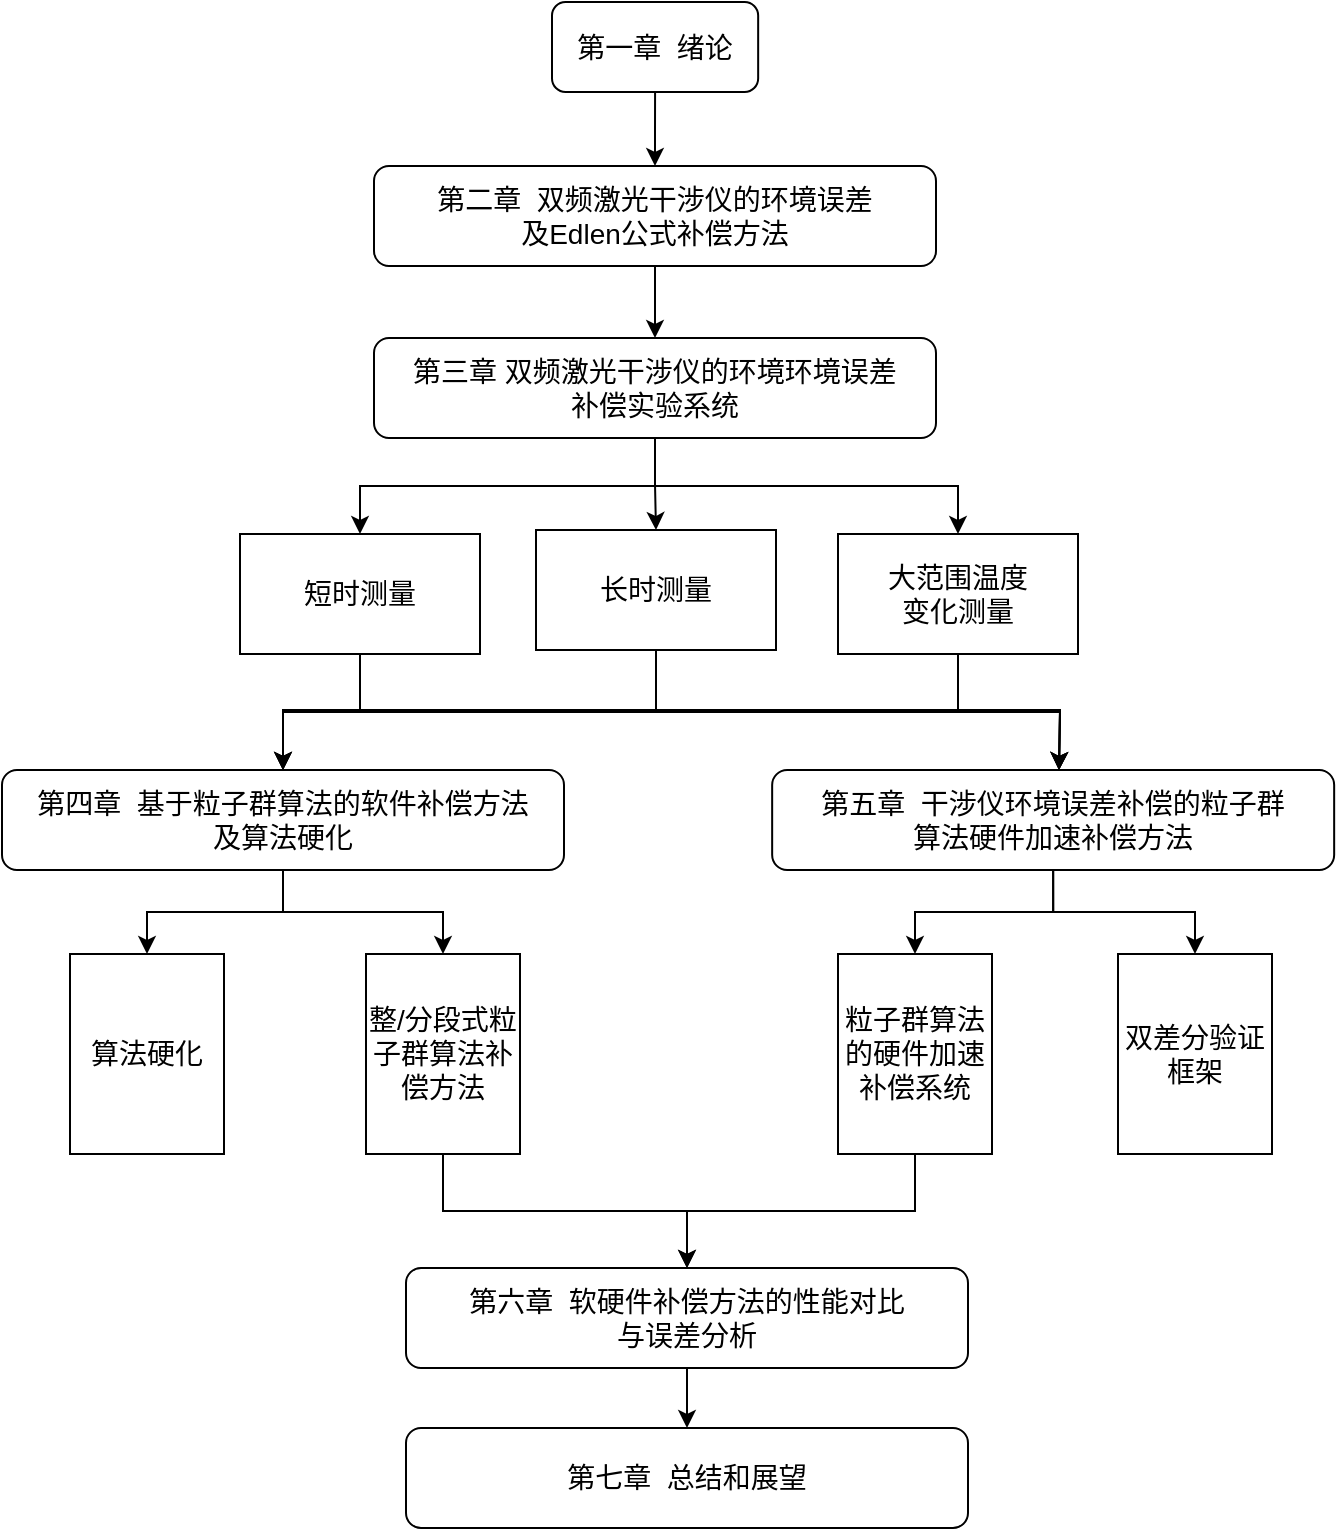 <mxfile version="15.8.4" type="device"><diagram id="IZWY_L6Moki7tL3qVHoj" name="第 1 页"><mxGraphModel dx="1102" dy="865" grid="0" gridSize="10" guides="1" tooltips="1" connect="1" arrows="1" fold="1" page="1" pageScale="1" pageWidth="2336" pageHeight="1654" background="none" math="0" shadow="0"><root><mxCell id="0"/><mxCell id="1" parent="0"/><mxCell id="h0LhXRjk22PsPYBkjhjR-30" style="edgeStyle=orthogonalEdgeStyle;rounded=0;orthogonalLoop=1;jettySize=auto;html=1;exitX=0.5;exitY=1;exitDx=0;exitDy=0;fontSize=14;fontColor=#000000;" parent="1" source="XDiGXptsyAg5Rp3VPK1r-1" target="h0LhXRjk22PsPYBkjhjR-1" edge="1"><mxGeometry relative="1" as="geometry"/></mxCell><mxCell id="XDiGXptsyAg5Rp3VPK1r-1" value="&lt;font style=&quot;font-size: 14px&quot;&gt;&lt;font style=&quot;font-size: 14px&quot;&gt;&lt;font style=&quot;font-size: 14px&quot;&gt;第一章&amp;nbsp; 绪论&lt;/font&gt;&lt;/font&gt;&lt;/font&gt;" style="rounded=1;whiteSpace=wrap;html=1;container=0;" parent="1" vertex="1"><mxGeometry x="450" y="31" width="103.08" height="45" as="geometry"/></mxCell><mxCell id="h0LhXRjk22PsPYBkjhjR-29" style="edgeStyle=orthogonalEdgeStyle;rounded=0;orthogonalLoop=1;jettySize=auto;html=1;exitX=0.5;exitY=1;exitDx=0;exitDy=0;fontSize=14;fontColor=#000000;" parent="1" source="h0LhXRjk22PsPYBkjhjR-1" target="h0LhXRjk22PsPYBkjhjR-2" edge="1"><mxGeometry relative="1" as="geometry"/></mxCell><mxCell id="h0LhXRjk22PsPYBkjhjR-1" value="&lt;font style=&quot;font-size: 14px&quot;&gt;第二章&amp;nbsp; 双频激光干涉仪的环境误差&lt;br&gt;及Edlen公式补偿方法&lt;/font&gt;" style="rounded=1;whiteSpace=wrap;html=1;container=0;" parent="1" vertex="1"><mxGeometry x="361" y="113" width="281" height="50" as="geometry"/></mxCell><mxCell id="h0LhXRjk22PsPYBkjhjR-20" style="edgeStyle=orthogonalEdgeStyle;rounded=0;orthogonalLoop=1;jettySize=auto;html=1;exitX=0.5;exitY=1;exitDx=0;exitDy=0;entryX=0.5;entryY=0;entryDx=0;entryDy=0;fontSize=14;fontColor=#000000;" parent="1" source="h0LhXRjk22PsPYBkjhjR-2" target="h0LhXRjk22PsPYBkjhjR-10" edge="1"><mxGeometry relative="1" as="geometry"/></mxCell><mxCell id="h0LhXRjk22PsPYBkjhjR-21" style="edgeStyle=orthogonalEdgeStyle;rounded=0;orthogonalLoop=1;jettySize=auto;html=1;exitX=0.5;exitY=1;exitDx=0;exitDy=0;fontSize=14;fontColor=#000000;" parent="1" source="h0LhXRjk22PsPYBkjhjR-2" target="h0LhXRjk22PsPYBkjhjR-11" edge="1"><mxGeometry relative="1" as="geometry"/></mxCell><mxCell id="h0LhXRjk22PsPYBkjhjR-22" style="edgeStyle=orthogonalEdgeStyle;rounded=0;orthogonalLoop=1;jettySize=auto;html=1;exitX=0.5;exitY=1;exitDx=0;exitDy=0;fontSize=14;fontColor=#000000;" parent="1" source="h0LhXRjk22PsPYBkjhjR-2" target="h0LhXRjk22PsPYBkjhjR-12" edge="1"><mxGeometry relative="1" as="geometry"/></mxCell><mxCell id="h0LhXRjk22PsPYBkjhjR-2" value="&lt;font style=&quot;font-size: 14px&quot;&gt;第三章&amp;nbsp;双频激光干涉仪的环境环境误差&lt;br&gt;补偿实验系统&lt;/font&gt;" style="rounded=1;whiteSpace=wrap;html=1;container=0;" parent="1" vertex="1"><mxGeometry x="361" y="199" width="281" height="50" as="geometry"/></mxCell><mxCell id="h0LhXRjk22PsPYBkjhjR-13" style="edgeStyle=orthogonalEdgeStyle;rounded=0;orthogonalLoop=1;jettySize=auto;html=1;exitX=0.5;exitY=1;exitDx=0;exitDy=0;fontSize=14;fontColor=#000000;" parent="1" source="h0LhXRjk22PsPYBkjhjR-3" target="h0LhXRjk22PsPYBkjhjR-5" edge="1"><mxGeometry relative="1" as="geometry"/></mxCell><mxCell id="h0LhXRjk22PsPYBkjhjR-14" style="edgeStyle=orthogonalEdgeStyle;rounded=0;orthogonalLoop=1;jettySize=auto;html=1;exitX=0.5;exitY=1;exitDx=0;exitDy=0;fontSize=14;fontColor=#000000;" parent="1" source="h0LhXRjk22PsPYBkjhjR-3" target="h0LhXRjk22PsPYBkjhjR-6" edge="1"><mxGeometry relative="1" as="geometry"/></mxCell><mxCell id="h0LhXRjk22PsPYBkjhjR-3" value="&lt;font style=&quot;font-size: 14px&quot;&gt;第四章&amp;nbsp; 基于粒子群算法的软件补偿方法&lt;br&gt;及算法硬化&lt;/font&gt;" style="rounded=1;whiteSpace=wrap;html=1;container=0;" parent="1" vertex="1"><mxGeometry x="175" y="415" width="281" height="50" as="geometry"/></mxCell><mxCell id="h0LhXRjk22PsPYBkjhjR-5" value="算法硬化" style="rounded=0;whiteSpace=wrap;html=1;labelBackgroundColor=none;fontSize=14;fontColor=#000000;" parent="1" vertex="1"><mxGeometry x="209" y="507" width="77" height="100" as="geometry"/></mxCell><mxCell id="h0LhXRjk22PsPYBkjhjR-31" style="edgeStyle=orthogonalEdgeStyle;rounded=0;orthogonalLoop=1;jettySize=auto;html=1;exitX=0.5;exitY=1;exitDx=0;exitDy=0;fontSize=14;fontColor=#000000;" parent="1" source="h0LhXRjk22PsPYBkjhjR-6" target="h0LhXRjk22PsPYBkjhjR-9" edge="1"><mxGeometry relative="1" as="geometry"/></mxCell><mxCell id="h0LhXRjk22PsPYBkjhjR-6" value="整/分段式粒子群算法补偿方法" style="rounded=0;whiteSpace=wrap;html=1;labelBackgroundColor=none;fontSize=14;fontColor=#000000;" parent="1" vertex="1"><mxGeometry x="357" y="507" width="77" height="100" as="geometry"/></mxCell><mxCell id="h0LhXRjk22PsPYBkjhjR-19" style="edgeStyle=orthogonalEdgeStyle;rounded=0;orthogonalLoop=1;jettySize=auto;html=1;exitX=0.5;exitY=1;exitDx=0;exitDy=0;entryX=0.5;entryY=0;entryDx=0;entryDy=0;fontSize=14;fontColor=#000000;" parent="1" source="h0LhXRjk22PsPYBkjhjR-7" target="h0LhXRjk22PsPYBkjhjR-9" edge="1"><mxGeometry relative="1" as="geometry"/></mxCell><mxCell id="h0LhXRjk22PsPYBkjhjR-7" value="粒子群算法的硬件加速补偿系统" style="rounded=0;whiteSpace=wrap;html=1;labelBackgroundColor=none;fontSize=14;fontColor=#000000;" parent="1" vertex="1"><mxGeometry x="593" y="507" width="77" height="100" as="geometry"/></mxCell><mxCell id="h0LhXRjk22PsPYBkjhjR-8" value="双差分验证框架" style="rounded=0;whiteSpace=wrap;html=1;labelBackgroundColor=none;fontSize=14;fontColor=#000000;" parent="1" vertex="1"><mxGeometry x="733" y="507" width="77" height="100" as="geometry"/></mxCell><mxCell id="h0LhXRjk22PsPYBkjhjR-33" style="edgeStyle=orthogonalEdgeStyle;rounded=0;orthogonalLoop=1;jettySize=auto;html=1;exitX=0.5;exitY=1;exitDx=0;exitDy=0;fontSize=14;fontColor=#000000;" parent="1" source="h0LhXRjk22PsPYBkjhjR-9" target="h0LhXRjk22PsPYBkjhjR-32" edge="1"><mxGeometry relative="1" as="geometry"/></mxCell><mxCell id="h0LhXRjk22PsPYBkjhjR-9" value="&lt;font style=&quot;font-size: 14px&quot;&gt;第六章&amp;nbsp; 软硬件补偿方法的性能对比&lt;br&gt;与误差分析&lt;/font&gt;" style="rounded=1;whiteSpace=wrap;html=1;container=0;" parent="1" vertex="1"><mxGeometry x="377" y="664" width="281" height="50" as="geometry"/></mxCell><mxCell id="h0LhXRjk22PsPYBkjhjR-23" style="edgeStyle=orthogonalEdgeStyle;rounded=0;orthogonalLoop=1;jettySize=auto;html=1;exitX=0.5;exitY=1;exitDx=0;exitDy=0;fontSize=14;fontColor=#000000;" parent="1" source="h0LhXRjk22PsPYBkjhjR-10" target="h0LhXRjk22PsPYBkjhjR-3" edge="1"><mxGeometry relative="1" as="geometry"/></mxCell><mxCell id="h0LhXRjk22PsPYBkjhjR-28" style="edgeStyle=orthogonalEdgeStyle;rounded=0;orthogonalLoop=1;jettySize=auto;html=1;exitX=0.5;exitY=1;exitDx=0;exitDy=0;entryX=0.5;entryY=0;entryDx=0;entryDy=0;fontSize=14;fontColor=#000000;" parent="1" source="h0LhXRjk22PsPYBkjhjR-10" edge="1"><mxGeometry relative="1" as="geometry"><mxPoint x="703.5" y="415" as="targetPoint"/></mxGeometry></mxCell><mxCell id="h0LhXRjk22PsPYBkjhjR-10" value="短时测量" style="rounded=0;whiteSpace=wrap;html=1;labelBackgroundColor=none;fontSize=14;fontColor=#000000;" parent="1" vertex="1"><mxGeometry x="294" y="297" width="120" height="60" as="geometry"/></mxCell><mxCell id="h0LhXRjk22PsPYBkjhjR-24" style="edgeStyle=orthogonalEdgeStyle;rounded=0;orthogonalLoop=1;jettySize=auto;html=1;exitX=0.5;exitY=1;exitDx=0;exitDy=0;entryX=0.5;entryY=0;entryDx=0;entryDy=0;fontSize=14;fontColor=#000000;" parent="1" source="h0LhXRjk22PsPYBkjhjR-11" target="h0LhXRjk22PsPYBkjhjR-3" edge="1"><mxGeometry relative="1" as="geometry"/></mxCell><mxCell id="h0LhXRjk22PsPYBkjhjR-27" style="edgeStyle=orthogonalEdgeStyle;rounded=0;orthogonalLoop=1;jettySize=auto;html=1;exitX=0.5;exitY=1;exitDx=0;exitDy=0;fontSize=14;fontColor=#000000;" parent="1" source="h0LhXRjk22PsPYBkjhjR-11" edge="1"><mxGeometry relative="1" as="geometry"><mxPoint x="703.5" y="415" as="targetPoint"/></mxGeometry></mxCell><mxCell id="h0LhXRjk22PsPYBkjhjR-11" value="长时测量" style="rounded=0;whiteSpace=wrap;html=1;labelBackgroundColor=none;fontSize=14;fontColor=#000000;" parent="1" vertex="1"><mxGeometry x="442" y="295" width="120" height="60" as="geometry"/></mxCell><mxCell id="h0LhXRjk22PsPYBkjhjR-25" style="edgeStyle=orthogonalEdgeStyle;rounded=0;orthogonalLoop=1;jettySize=auto;html=1;exitX=0.5;exitY=1;exitDx=0;exitDy=0;entryX=0.5;entryY=0;entryDx=0;entryDy=0;fontSize=14;fontColor=#000000;" parent="1" source="h0LhXRjk22PsPYBkjhjR-12" target="h0LhXRjk22PsPYBkjhjR-3" edge="1"><mxGeometry relative="1" as="geometry"/></mxCell><mxCell id="h0LhXRjk22PsPYBkjhjR-26" style="edgeStyle=orthogonalEdgeStyle;rounded=0;orthogonalLoop=1;jettySize=auto;html=1;exitX=0.5;exitY=1;exitDx=0;exitDy=0;fontSize=14;fontColor=#000000;" parent="1" source="h0LhXRjk22PsPYBkjhjR-12" edge="1"><mxGeometry relative="1" as="geometry"><mxPoint x="703.5" y="415" as="targetPoint"/></mxGeometry></mxCell><mxCell id="h0LhXRjk22PsPYBkjhjR-12" value="大范围温度&lt;br&gt;变化测量" style="rounded=0;whiteSpace=wrap;html=1;labelBackgroundColor=none;fontSize=14;fontColor=#000000;" parent="1" vertex="1"><mxGeometry x="593" y="297" width="120" height="60" as="geometry"/></mxCell><mxCell id="h0LhXRjk22PsPYBkjhjR-32" value="&lt;font style=&quot;font-size: 14px&quot;&gt;第七章&amp;nbsp; 总结和展望&lt;/font&gt;" style="rounded=1;whiteSpace=wrap;html=1;container=0;" parent="1" vertex="1"><mxGeometry x="377" y="744" width="281" height="50" as="geometry"/></mxCell><mxCell id="rSXK--cBJDk5mKzIXQdM-5" style="edgeStyle=orthogonalEdgeStyle;rounded=0;orthogonalLoop=1;jettySize=auto;html=1;exitX=0.5;exitY=1;exitDx=0;exitDy=0;" edge="1" parent="1" source="rSXK--cBJDk5mKzIXQdM-4" target="h0LhXRjk22PsPYBkjhjR-7"><mxGeometry relative="1" as="geometry"/></mxCell><mxCell id="rSXK--cBJDk5mKzIXQdM-6" style="edgeStyle=orthogonalEdgeStyle;rounded=0;orthogonalLoop=1;jettySize=auto;html=1;exitX=0.5;exitY=1;exitDx=0;exitDy=0;" edge="1" parent="1" source="rSXK--cBJDk5mKzIXQdM-4" target="h0LhXRjk22PsPYBkjhjR-8"><mxGeometry relative="1" as="geometry"/></mxCell><mxCell id="rSXK--cBJDk5mKzIXQdM-4" value="&lt;font style=&quot;font-size: 14px&quot;&gt;第五章&amp;nbsp; 干涉仪环境误差补偿的粒子群&lt;br&gt;算法硬件加速补偿方法&lt;/font&gt;" style="rounded=1;whiteSpace=wrap;html=1;container=0;" vertex="1" parent="1"><mxGeometry x="560.08" y="415" width="281" height="50" as="geometry"/></mxCell></root></mxGraphModel></diagram></mxfile>
